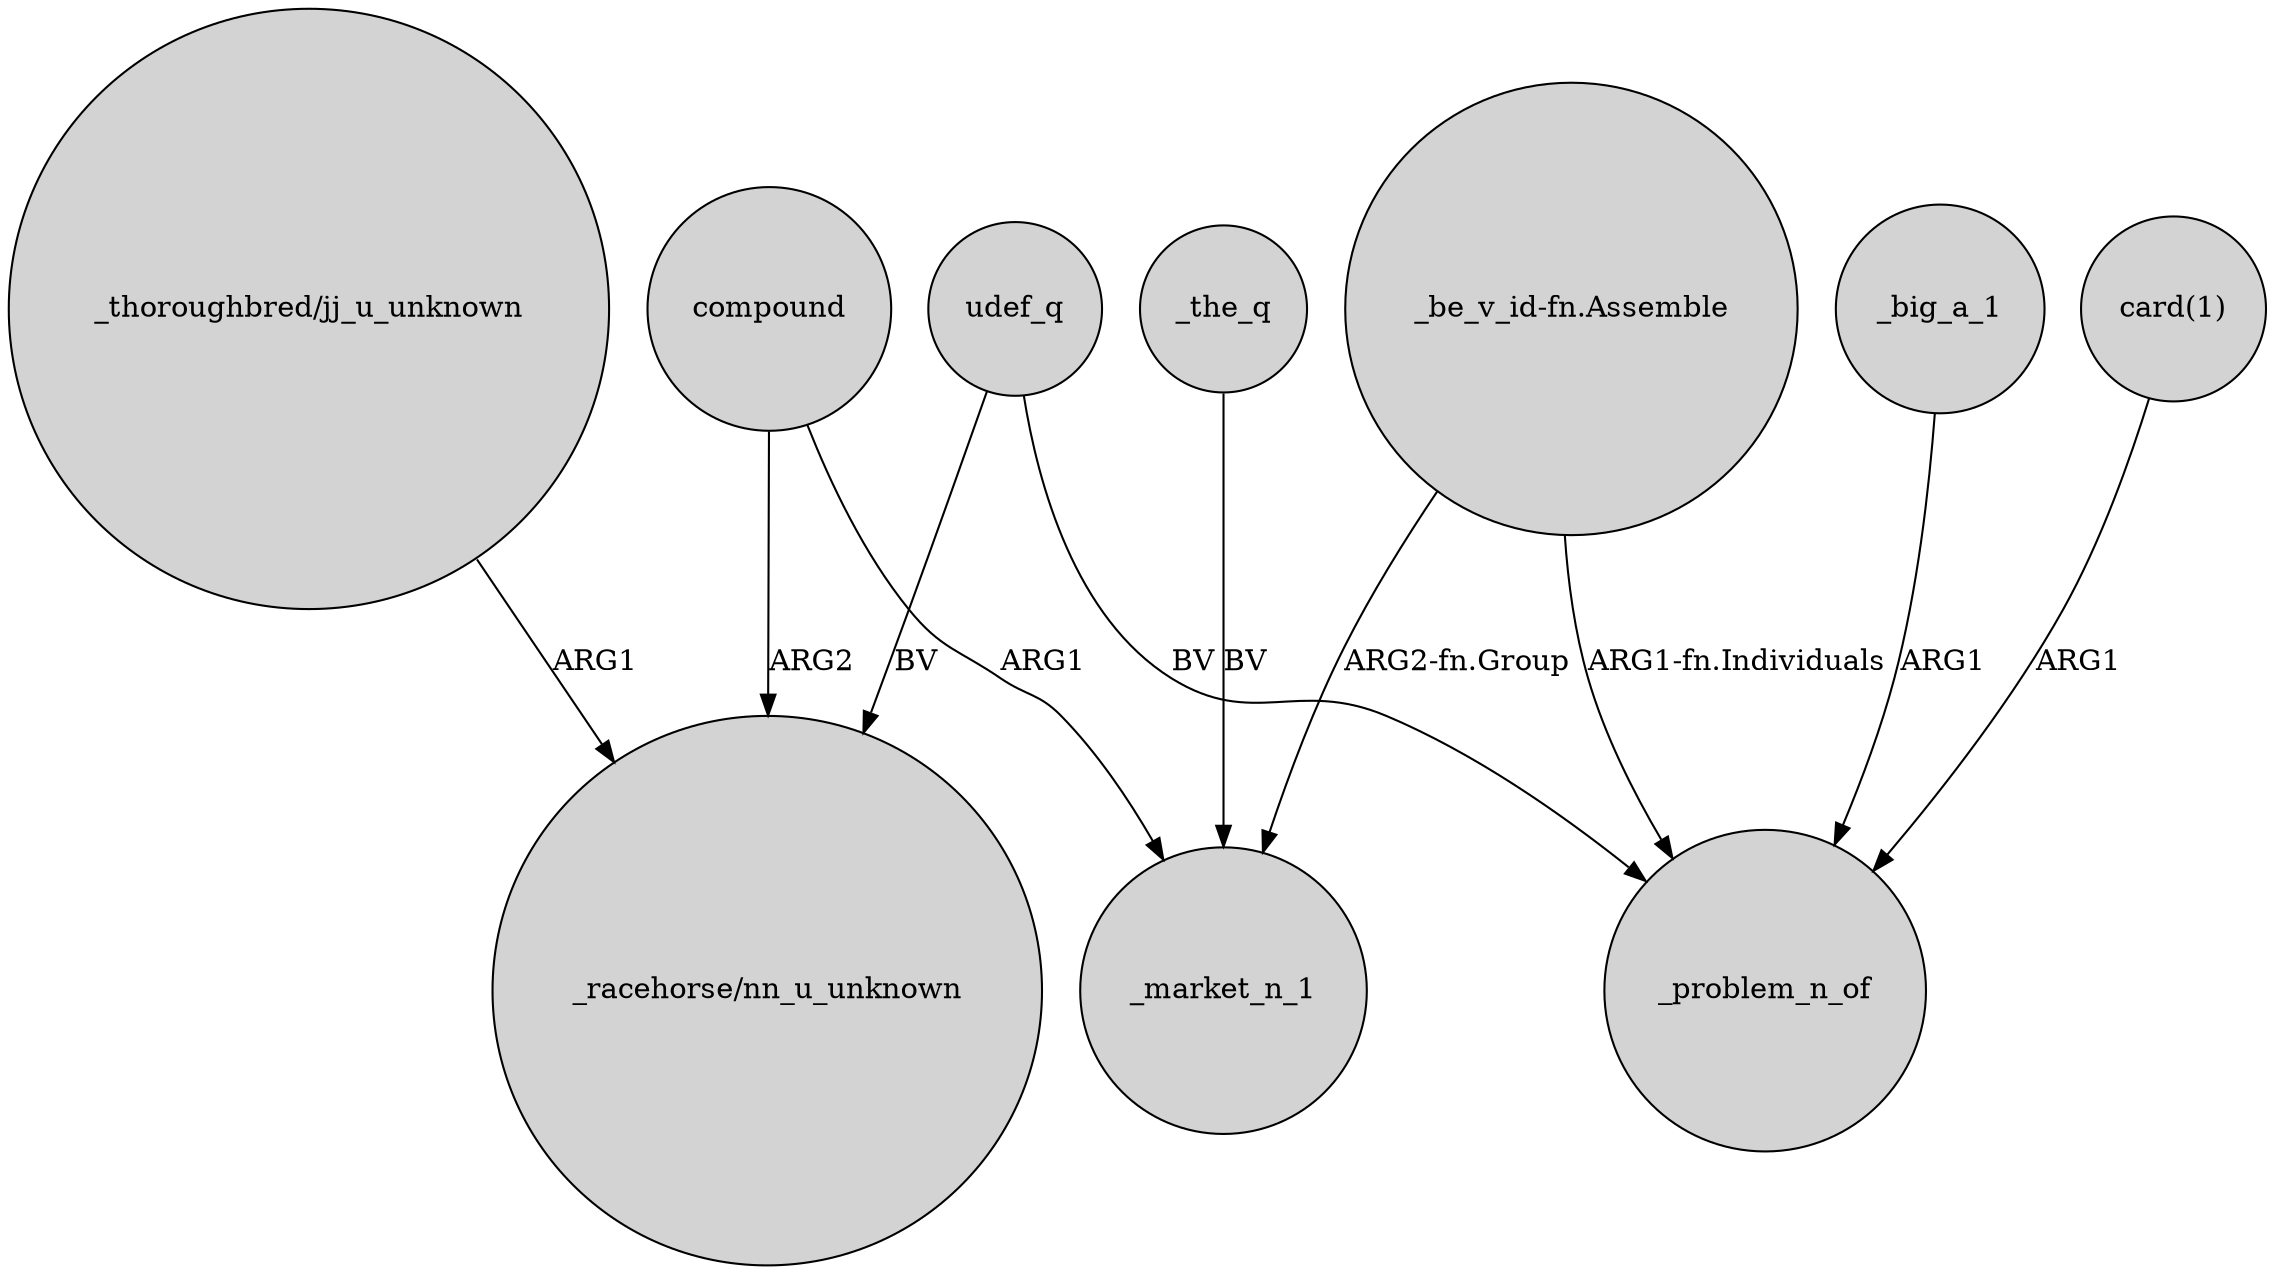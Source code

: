 digraph {
	node [shape=circle style=filled]
	compound -> "_racehorse/nn_u_unknown" [label=ARG2]
	"_be_v_id-fn.Assemble" -> _problem_n_of [label="ARG1-fn.Individuals"]
	_big_a_1 -> _problem_n_of [label=ARG1]
	"_thoroughbred/jj_u_unknown" -> "_racehorse/nn_u_unknown" [label=ARG1]
	compound -> _market_n_1 [label=ARG1]
	udef_q -> _problem_n_of [label=BV]
	"_be_v_id-fn.Assemble" -> _market_n_1 [label="ARG2-fn.Group"]
	_the_q -> _market_n_1 [label=BV]
	udef_q -> "_racehorse/nn_u_unknown" [label=BV]
	"card(1)" -> _problem_n_of [label=ARG1]
}
